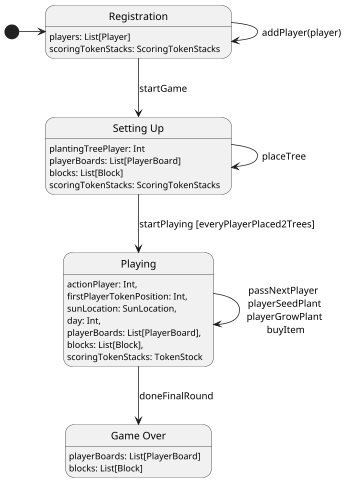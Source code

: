 @startuml
scale 350 width

state registration : players: List[Player]
state registration : scoringTokenStacks: ScoringTokenStacks

state settingUp : plantingTreePlayer: Int
state settingUp : playerBoards: List[PlayerBoard]
state settingUp : blocks: List[Block]
state settingUp : scoringTokenStacks: ScoringTokenStacks

state playing : actionPlayer: Int,
state playing : firstPlayerTokenPosition: Int,
state playing : sunLocation: SunLocation,
state playing : day: Int,
state playing : playerBoards: List[PlayerBoard],
state playing : blocks: List[Block],
state playing : scoringTokenStacks: TokenStock

state gameOver : playerBoards: List[PlayerBoard]
state gameOver : blocks: List[Block]

state registration as "Registration"
state settingUp as "Setting Up"
state playing as "Playing"
state gameOver as "Game Over"

[*] -> registration

registration -> registration: addPlayer(player)
registration --> settingUp: startGame

settingUp -> settingUp: placeTree
settingUp --> playing: startPlaying [everyPlayerPlaced2Trees]

playing -> playing: passNextPlayer \n playerSeedPlant \n playerGrowPlant \n buyItem

playing --> gameOver: doneFinalRound


@enduml
